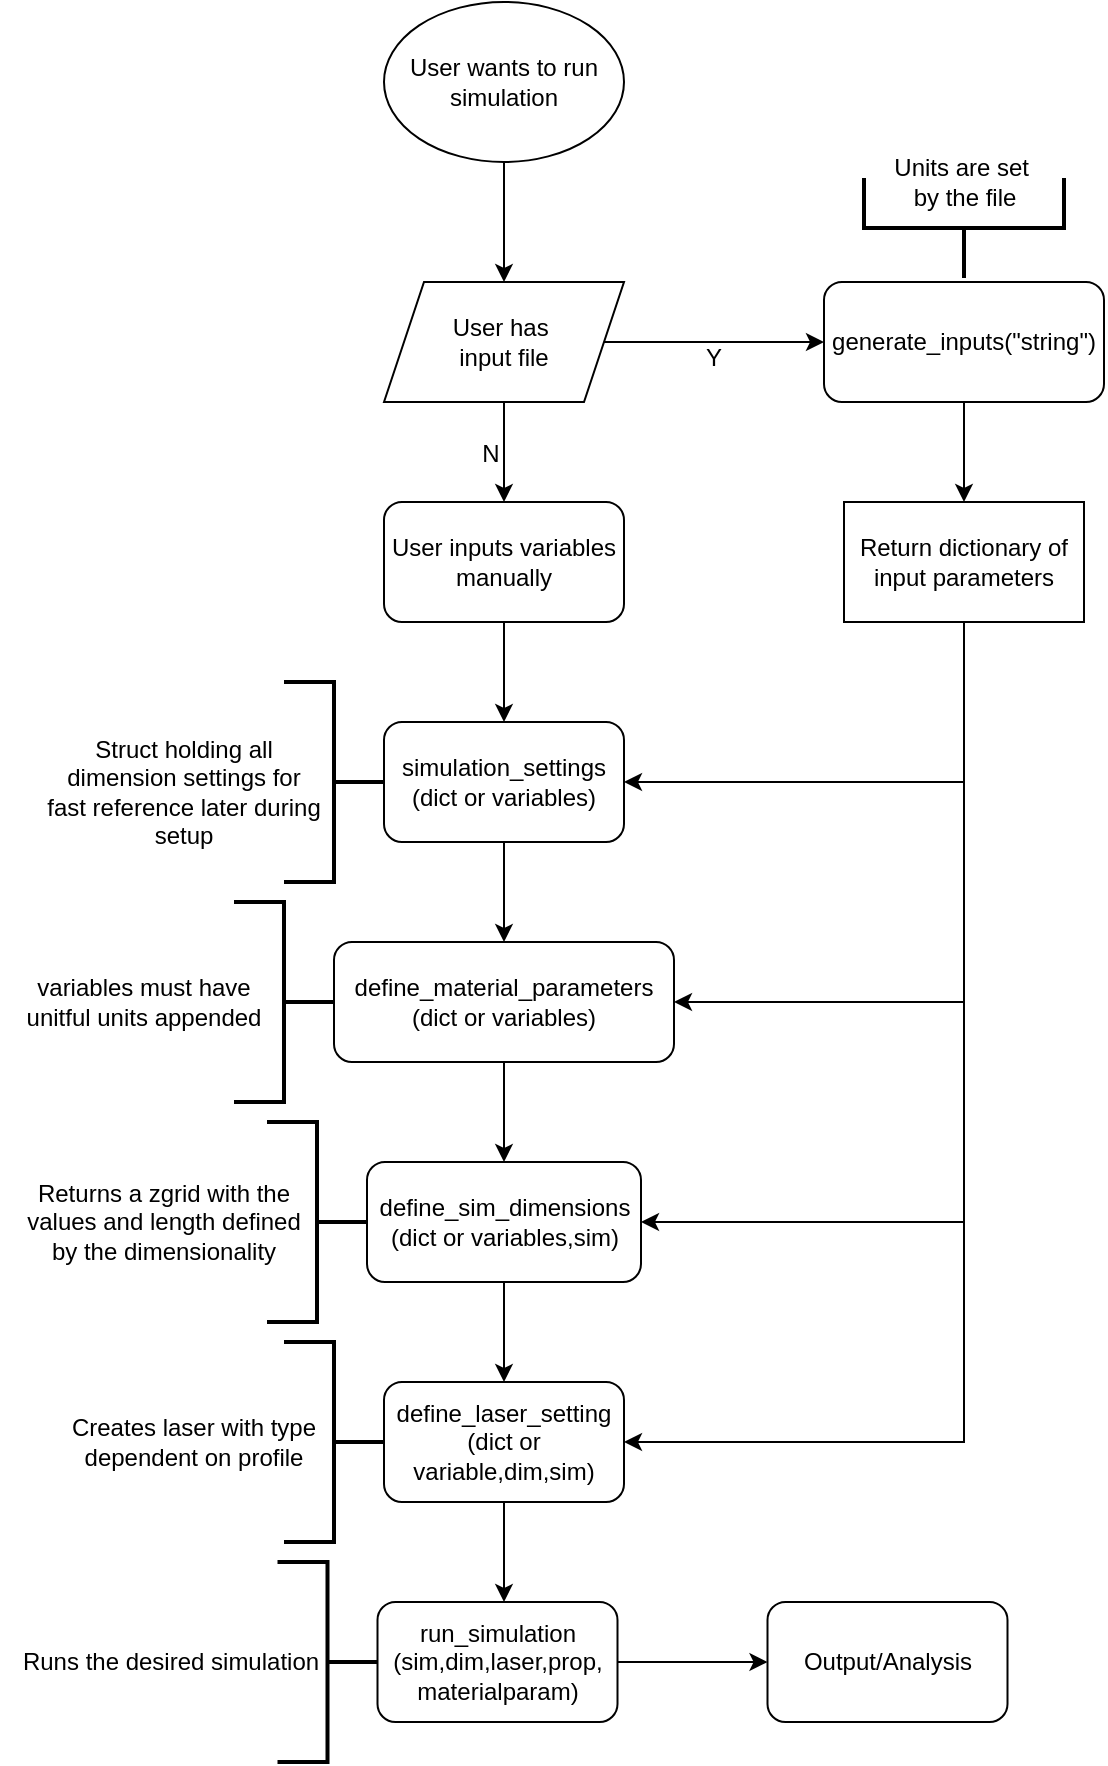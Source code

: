<mxfile version="24.3.1" type="device" pages="5">
  <diagram id="4WqCE56FpjRKGPkBL7Kv" name="Code Flow">
    <mxGraphModel dx="1050" dy="618" grid="1" gridSize="10" guides="1" tooltips="1" connect="1" arrows="1" fold="1" page="1" pageScale="1" pageWidth="850" pageHeight="1100" math="0" shadow="0">
      <root>
        <mxCell id="0" />
        <mxCell id="1" parent="0" />
        <mxCell id="ifjzRdbe5hrLi_NmJmTj-4" style="edgeStyle=orthogonalEdgeStyle;rounded=0;orthogonalLoop=1;jettySize=auto;html=1;exitX=0.5;exitY=1;exitDx=0;exitDy=0;entryX=0.5;entryY=0;entryDx=0;entryDy=0;" parent="1" source="ifjzRdbe5hrLi_NmJmTj-2" target="ifjzRdbe5hrLi_NmJmTj-3" edge="1">
          <mxGeometry relative="1" as="geometry" />
        </mxCell>
        <mxCell id="ifjzRdbe5hrLi_NmJmTj-2" value="User wants to run simulation" style="ellipse;whiteSpace=wrap;html=1;" parent="1" vertex="1">
          <mxGeometry x="350" y="10" width="120" height="80" as="geometry" />
        </mxCell>
        <mxCell id="ifjzRdbe5hrLi_NmJmTj-6" style="edgeStyle=orthogonalEdgeStyle;rounded=0;orthogonalLoop=1;jettySize=auto;html=1;exitX=1;exitY=0.5;exitDx=0;exitDy=0;" parent="1" source="ifjzRdbe5hrLi_NmJmTj-3" target="ifjzRdbe5hrLi_NmJmTj-5" edge="1">
          <mxGeometry relative="1" as="geometry" />
        </mxCell>
        <mxCell id="ifjzRdbe5hrLi_NmJmTj-16" style="edgeStyle=orthogonalEdgeStyle;rounded=0;orthogonalLoop=1;jettySize=auto;html=1;exitX=0.5;exitY=1;exitDx=0;exitDy=0;entryX=0.5;entryY=0;entryDx=0;entryDy=0;" parent="1" source="ifjzRdbe5hrLi_NmJmTj-3" target="ifjzRdbe5hrLi_NmJmTj-15" edge="1">
          <mxGeometry relative="1" as="geometry" />
        </mxCell>
        <mxCell id="ifjzRdbe5hrLi_NmJmTj-3" value="User has&amp;nbsp;&lt;div&gt;input file&lt;/div&gt;" style="shape=parallelogram;perimeter=parallelogramPerimeter;whiteSpace=wrap;html=1;fixedSize=1;" parent="1" vertex="1">
          <mxGeometry x="350" y="150" width="120" height="60" as="geometry" />
        </mxCell>
        <mxCell id="ifjzRdbe5hrLi_NmJmTj-10" style="edgeStyle=orthogonalEdgeStyle;rounded=0;orthogonalLoop=1;jettySize=auto;html=1;exitX=0.5;exitY=1;exitDx=0;exitDy=0;entryX=0.5;entryY=0;entryDx=0;entryDy=0;" parent="1" source="ifjzRdbe5hrLi_NmJmTj-5" target="ifjzRdbe5hrLi_NmJmTj-9" edge="1">
          <mxGeometry relative="1" as="geometry" />
        </mxCell>
        <mxCell id="ifjzRdbe5hrLi_NmJmTj-5" value="generate_inputs(&quot;string&quot;)" style="rounded=1;whiteSpace=wrap;html=1;" parent="1" vertex="1">
          <mxGeometry x="570" y="150" width="140" height="60" as="geometry" />
        </mxCell>
        <mxCell id="ifjzRdbe5hrLi_NmJmTj-7" value="Y" style="text;html=1;align=center;verticalAlign=middle;whiteSpace=wrap;rounded=0;" parent="1" vertex="1">
          <mxGeometry x="485" y="173" width="60" height="30" as="geometry" />
        </mxCell>
        <mxCell id="JThlIJwSHjBEFwWCKwTG-7" style="edgeStyle=orthogonalEdgeStyle;rounded=0;orthogonalLoop=1;jettySize=auto;html=1;entryX=1;entryY=0.5;entryDx=0;entryDy=0;exitX=0.5;exitY=1;exitDx=0;exitDy=0;" parent="1" source="ifjzRdbe5hrLi_NmJmTj-9" target="JThlIJwSHjBEFwWCKwTG-2" edge="1">
          <mxGeometry relative="1" as="geometry" />
        </mxCell>
        <mxCell id="JThlIJwSHjBEFwWCKwTG-8" style="edgeStyle=orthogonalEdgeStyle;rounded=0;orthogonalLoop=1;jettySize=auto;html=1;exitX=0.5;exitY=1;exitDx=0;exitDy=0;entryX=1;entryY=0.5;entryDx=0;entryDy=0;" parent="1" source="ifjzRdbe5hrLi_NmJmTj-9" target="JThlIJwSHjBEFwWCKwTG-1" edge="1">
          <mxGeometry relative="1" as="geometry" />
        </mxCell>
        <mxCell id="JThlIJwSHjBEFwWCKwTG-16" style="edgeStyle=orthogonalEdgeStyle;rounded=0;orthogonalLoop=1;jettySize=auto;html=1;entryX=1;entryY=0.5;entryDx=0;entryDy=0;exitX=0.5;exitY=1;exitDx=0;exitDy=0;" parent="1" source="ifjzRdbe5hrLi_NmJmTj-9" target="JThlIJwSHjBEFwWCKwTG-11" edge="1">
          <mxGeometry relative="1" as="geometry" />
        </mxCell>
        <mxCell id="JThlIJwSHjBEFwWCKwTG-17" style="edgeStyle=orthogonalEdgeStyle;rounded=0;orthogonalLoop=1;jettySize=auto;html=1;exitX=0.5;exitY=1;exitDx=0;exitDy=0;entryX=1;entryY=0.5;entryDx=0;entryDy=0;" parent="1" source="ifjzRdbe5hrLi_NmJmTj-9" target="ifjzRdbe5hrLi_NmJmTj-18" edge="1">
          <mxGeometry relative="1" as="geometry" />
        </mxCell>
        <mxCell id="ifjzRdbe5hrLi_NmJmTj-9" value="Return dictionary of input parameters" style="rounded=0;whiteSpace=wrap;html=1;" parent="1" vertex="1">
          <mxGeometry x="580" y="260" width="120" height="60" as="geometry" />
        </mxCell>
        <mxCell id="JThlIJwSHjBEFwWCKwTG-12" style="edgeStyle=orthogonalEdgeStyle;rounded=0;orthogonalLoop=1;jettySize=auto;html=1;exitX=0.5;exitY=1;exitDx=0;exitDy=0;entryX=0.5;entryY=0;entryDx=0;entryDy=0;" parent="1" source="ifjzRdbe5hrLi_NmJmTj-15" target="JThlIJwSHjBEFwWCKwTG-11" edge="1">
          <mxGeometry relative="1" as="geometry" />
        </mxCell>
        <mxCell id="ifjzRdbe5hrLi_NmJmTj-15" value="User inputs variables manually" style="rounded=1;whiteSpace=wrap;html=1;" parent="1" vertex="1">
          <mxGeometry x="350" y="260" width="120" height="60" as="geometry" />
        </mxCell>
        <mxCell id="ifjzRdbe5hrLi_NmJmTj-17" value="N" style="text;html=1;align=center;verticalAlign=middle;resizable=0;points=[];autosize=1;strokeColor=none;fillColor=none;" parent="1" vertex="1">
          <mxGeometry x="388" y="221" width="30" height="30" as="geometry" />
        </mxCell>
        <mxCell id="JThlIJwSHjBEFwWCKwTG-3" style="edgeStyle=orthogonalEdgeStyle;rounded=0;orthogonalLoop=1;jettySize=auto;html=1;exitX=0.5;exitY=1;exitDx=0;exitDy=0;entryX=0.5;entryY=0;entryDx=0;entryDy=0;" parent="1" source="ifjzRdbe5hrLi_NmJmTj-18" target="JThlIJwSHjBEFwWCKwTG-2" edge="1">
          <mxGeometry relative="1" as="geometry" />
        </mxCell>
        <mxCell id="ifjzRdbe5hrLi_NmJmTj-18" value="define_material_parameters&lt;div&gt;(dict or variables)&lt;/div&gt;" style="rounded=1;whiteSpace=wrap;html=1;" parent="1" vertex="1">
          <mxGeometry x="325" y="480" width="170" height="60" as="geometry" />
        </mxCell>
        <mxCell id="qeaQ6pKciT26GRjsK3wx-1" value="" style="strokeWidth=2;html=1;shape=mxgraph.flowchart.annotation_2;align=left;labelPosition=right;pointerEvents=1;rotation=-180;" parent="1" vertex="1">
          <mxGeometry x="275" y="460" width="50" height="100" as="geometry" />
        </mxCell>
        <mxCell id="qeaQ6pKciT26GRjsK3wx-2" value="variables must have unitful units appended" style="text;html=1;align=center;verticalAlign=middle;whiteSpace=wrap;rounded=0;" parent="1" vertex="1">
          <mxGeometry x="160" y="465" width="140" height="90" as="geometry" />
        </mxCell>
        <mxCell id="qeaQ6pKciT26GRjsK3wx-3" value="" style="strokeWidth=2;html=1;shape=mxgraph.flowchart.annotation_2;align=left;labelPosition=right;pointerEvents=1;rotation=-90;" parent="1" vertex="1">
          <mxGeometry x="615" y="73" width="50" height="100" as="geometry" />
        </mxCell>
        <mxCell id="qeaQ6pKciT26GRjsK3wx-4" value="Units are set&amp;nbsp;&lt;div&gt;by the file&lt;/div&gt;" style="text;html=1;align=center;verticalAlign=middle;resizable=0;points=[];autosize=1;strokeColor=none;fillColor=none;" parent="1" vertex="1">
          <mxGeometry x="595" y="80" width="90" height="40" as="geometry" />
        </mxCell>
        <mxCell id="JThlIJwSHjBEFwWCKwTG-21" style="edgeStyle=orthogonalEdgeStyle;rounded=0;orthogonalLoop=1;jettySize=auto;html=1;exitX=0.5;exitY=1;exitDx=0;exitDy=0;entryX=0.5;entryY=0;entryDx=0;entryDy=0;" parent="1" source="JThlIJwSHjBEFwWCKwTG-1" edge="1">
          <mxGeometry relative="1" as="geometry">
            <mxPoint x="410" y="810" as="targetPoint" />
          </mxGeometry>
        </mxCell>
        <mxCell id="JThlIJwSHjBEFwWCKwTG-1" value="define_laser_setting&lt;div&gt;(dict or variable,dim,sim)&lt;/div&gt;" style="rounded=1;whiteSpace=wrap;html=1;" parent="1" vertex="1">
          <mxGeometry x="350" y="700" width="120" height="60" as="geometry" />
        </mxCell>
        <mxCell id="JThlIJwSHjBEFwWCKwTG-18" style="edgeStyle=orthogonalEdgeStyle;rounded=0;orthogonalLoop=1;jettySize=auto;html=1;exitX=0.5;exitY=1;exitDx=0;exitDy=0;entryX=0.5;entryY=0;entryDx=0;entryDy=0;" parent="1" source="JThlIJwSHjBEFwWCKwTG-2" target="JThlIJwSHjBEFwWCKwTG-1" edge="1">
          <mxGeometry relative="1" as="geometry" />
        </mxCell>
        <mxCell id="JThlIJwSHjBEFwWCKwTG-2" value="define_sim_dimensions&lt;div&gt;(dict or variables,sim)&lt;/div&gt;" style="rounded=1;whiteSpace=wrap;html=1;" parent="1" vertex="1">
          <mxGeometry x="341.5" y="590" width="137" height="60" as="geometry" />
        </mxCell>
        <mxCell id="JThlIJwSHjBEFwWCKwTG-4" value="" style="strokeWidth=2;html=1;shape=mxgraph.flowchart.annotation_2;align=left;labelPosition=right;pointerEvents=1;rotation=-180;" parent="1" vertex="1">
          <mxGeometry x="291.5" y="570" width="50" height="100" as="geometry" />
        </mxCell>
        <mxCell id="JThlIJwSHjBEFwWCKwTG-5" value="Returns a zgrid with the values and length defined by the dimensionality" style="text;html=1;align=center;verticalAlign=middle;whiteSpace=wrap;rounded=0;" parent="1" vertex="1">
          <mxGeometry x="170" y="575" width="140" height="90" as="geometry" />
        </mxCell>
        <mxCell id="JThlIJwSHjBEFwWCKwTG-9" value="" style="strokeWidth=2;html=1;shape=mxgraph.flowchart.annotation_2;align=left;labelPosition=right;pointerEvents=1;rotation=-180;" parent="1" vertex="1">
          <mxGeometry x="300" y="680" width="50" height="100" as="geometry" />
        </mxCell>
        <mxCell id="JThlIJwSHjBEFwWCKwTG-10" value="Creates laser with type dependent on profile" style="text;html=1;align=center;verticalAlign=middle;whiteSpace=wrap;rounded=0;" parent="1" vertex="1">
          <mxGeometry x="185" y="685" width="140" height="90" as="geometry" />
        </mxCell>
        <mxCell id="JThlIJwSHjBEFwWCKwTG-13" style="edgeStyle=orthogonalEdgeStyle;rounded=0;orthogonalLoop=1;jettySize=auto;html=1;exitX=0.5;exitY=1;exitDx=0;exitDy=0;" parent="1" source="JThlIJwSHjBEFwWCKwTG-11" edge="1">
          <mxGeometry relative="1" as="geometry">
            <mxPoint x="410" y="480" as="targetPoint" />
          </mxGeometry>
        </mxCell>
        <mxCell id="JThlIJwSHjBEFwWCKwTG-11" value="simulation_settings&lt;div&gt;(&lt;span style=&quot;background-color: initial;&quot;&gt;dict or variables&lt;/span&gt;&lt;span style=&quot;background-color: initial;&quot;&gt;)&lt;/span&gt;&lt;/div&gt;" style="rounded=1;whiteSpace=wrap;html=1;" parent="1" vertex="1">
          <mxGeometry x="350" y="370" width="120" height="60" as="geometry" />
        </mxCell>
        <mxCell id="JThlIJwSHjBEFwWCKwTG-14" value="" style="strokeWidth=2;html=1;shape=mxgraph.flowchart.annotation_2;align=left;labelPosition=right;pointerEvents=1;rotation=-180;" parent="1" vertex="1">
          <mxGeometry x="300" y="350" width="50" height="100" as="geometry" />
        </mxCell>
        <mxCell id="JThlIJwSHjBEFwWCKwTG-15" value="Struct holding all dimension settings for fast reference later during setup" style="text;html=1;align=center;verticalAlign=middle;whiteSpace=wrap;rounded=0;" parent="1" vertex="1">
          <mxGeometry x="180" y="360" width="140" height="90" as="geometry" />
        </mxCell>
        <mxCell id="JThlIJwSHjBEFwWCKwTG-31" style="edgeStyle=orthogonalEdgeStyle;rounded=0;orthogonalLoop=1;jettySize=auto;html=1;entryX=0;entryY=0.5;entryDx=0;entryDy=0;" parent="1" source="JThlIJwSHjBEFwWCKwTG-24" target="JThlIJwSHjBEFwWCKwTG-30" edge="1">
          <mxGeometry relative="1" as="geometry" />
        </mxCell>
        <mxCell id="JThlIJwSHjBEFwWCKwTG-24" value="run_simulation&lt;div&gt;(sim,dim,laser,prop,&lt;/div&gt;&lt;div&gt;materialparam)&lt;/div&gt;" style="rounded=1;whiteSpace=wrap;html=1;" parent="1" vertex="1">
          <mxGeometry x="346.75" y="810" width="120" height="60" as="geometry" />
        </mxCell>
        <mxCell id="JThlIJwSHjBEFwWCKwTG-27" value="" style="strokeWidth=2;html=1;shape=mxgraph.flowchart.annotation_2;align=left;labelPosition=right;pointerEvents=1;rotation=-180;" parent="1" vertex="1">
          <mxGeometry x="296.75" y="790" width="50" height="100" as="geometry" />
        </mxCell>
        <mxCell id="JThlIJwSHjBEFwWCKwTG-28" value="Runs the desired simulation" style="text;html=1;align=center;verticalAlign=middle;resizable=0;points=[];autosize=1;strokeColor=none;fillColor=none;" parent="1" vertex="1">
          <mxGeometry x="158.25" y="825" width="170" height="30" as="geometry" />
        </mxCell>
        <mxCell id="JThlIJwSHjBEFwWCKwTG-30" value="Output/Analysis" style="rounded=1;whiteSpace=wrap;html=1;" parent="1" vertex="1">
          <mxGeometry x="541.75" y="810" width="120" height="60" as="geometry" />
        </mxCell>
      </root>
    </mxGraphModel>
  </diagram>
  <diagram id="O2FY2cK11iw38FSofNbZ" name="Simulation Settings">
    <mxGraphModel dx="1900" dy="618" grid="1" gridSize="10" guides="1" tooltips="1" connect="1" arrows="1" fold="1" page="1" pageScale="1" pageWidth="850" pageHeight="1100" math="1" shadow="0">
      <root>
        <mxCell id="0" />
        <mxCell id="1" parent="0" />
        <mxCell id="Gr8IIUjpNauhZsReE3FF-1" value="Simulation Settings" style="shape=table;startSize=30;container=1;collapsible=0;childLayout=tableLayout;strokeColor=default;fontSize=15;fontStyle=1" parent="1" vertex="1">
          <mxGeometry x="-460" y="120" width="180.0" height="390" as="geometry" />
        </mxCell>
        <mxCell id="Gr8IIUjpNauhZsReE3FF-2" value="" style="shape=tableRow;horizontal=0;startSize=0;swimlaneHead=0;swimlaneBody=0;strokeColor=inherit;top=0;left=0;bottom=0;right=0;collapsible=0;dropTarget=0;fillColor=none;points=[[0,0.5],[1,0.5]];portConstraint=eastwest;fontSize=16;" parent="Gr8IIUjpNauhZsReE3FF-1" vertex="1">
          <mxGeometry y="30" width="180.0" height="40" as="geometry" />
        </mxCell>
        <mxCell id="Gr8IIUjpNauhZsReE3FF-3" value="&lt;font style=&quot;font-size: 14px;&quot;&gt;Setting&lt;/font&gt;" style="shape=partialRectangle;html=1;whiteSpace=wrap;connectable=0;strokeColor=inherit;overflow=hidden;fillColor=none;top=0;left=0;bottom=0;right=0;pointerEvents=1;fontSize=16;" parent="Gr8IIUjpNauhZsReE3FF-2" vertex="1">
          <mxGeometry width="110" height="40" as="geometry">
            <mxRectangle width="110" height="40" as="alternateBounds" />
          </mxGeometry>
        </mxCell>
        <mxCell id="Gr8IIUjpNauhZsReE3FF-4" value="&lt;font style=&quot;font-size: 14px;&quot;&gt;Default&lt;/font&gt;" style="shape=partialRectangle;html=1;whiteSpace=wrap;connectable=0;strokeColor=inherit;overflow=hidden;fillColor=none;top=0;left=0;bottom=0;right=0;pointerEvents=1;fontSize=16;" parent="Gr8IIUjpNauhZsReE3FF-2" vertex="1">
          <mxGeometry x="110" width="70" height="40" as="geometry">
            <mxRectangle width="70" height="40" as="alternateBounds" />
          </mxGeometry>
        </mxCell>
        <mxCell id="Gr8IIUjpNauhZsReE3FF-5" value="" style="shape=tableRow;horizontal=0;startSize=0;swimlaneHead=0;swimlaneBody=0;strokeColor=inherit;top=0;left=0;bottom=0;right=0;collapsible=0;dropTarget=0;fillColor=none;points=[[0,0.5],[1,0.5]];portConstraint=eastwest;fontSize=16;" parent="Gr8IIUjpNauhZsReE3FF-1" vertex="1">
          <mxGeometry y="70" width="180.0" height="40" as="geometry" />
        </mxCell>
        <mxCell id="Gr8IIUjpNauhZsReE3FF-6" value="&lt;font style=&quot;font-size: 12px;&quot;&gt;Sim Time&lt;/font&gt;" style="shape=partialRectangle;html=1;whiteSpace=wrap;connectable=0;strokeColor=inherit;overflow=hidden;fillColor=none;top=0;left=0;bottom=0;right=0;pointerEvents=1;fontSize=16;" parent="Gr8IIUjpNauhZsReE3FF-5" vertex="1">
          <mxGeometry width="110" height="40" as="geometry">
            <mxRectangle width="110" height="40" as="alternateBounds" />
          </mxGeometry>
        </mxCell>
        <mxCell id="Gr8IIUjpNauhZsReE3FF-7" value="&lt;font style=&quot;font-size: 12px;&quot;&gt;1 ps&lt;/font&gt;" style="shape=partialRectangle;html=1;whiteSpace=wrap;connectable=0;strokeColor=inherit;overflow=hidden;fillColor=none;top=0;left=0;bottom=0;right=0;pointerEvents=1;fontSize=16;" parent="Gr8IIUjpNauhZsReE3FF-5" vertex="1">
          <mxGeometry x="110" width="70" height="40" as="geometry">
            <mxRectangle width="70" height="40" as="alternateBounds" />
          </mxGeometry>
        </mxCell>
        <mxCell id="Gr8IIUjpNauhZsReE3FF-8" value="" style="shape=tableRow;horizontal=0;startSize=0;swimlaneHead=0;swimlaneBody=0;strokeColor=inherit;top=0;left=0;bottom=0;right=0;collapsible=0;dropTarget=0;fillColor=none;points=[[0,0.5],[1,0.5]];portConstraint=eastwest;fontSize=16;" parent="Gr8IIUjpNauhZsReE3FF-1" vertex="1">
          <mxGeometry y="110" width="180.0" height="40" as="geometry" />
        </mxCell>
        <mxCell id="Gr8IIUjpNauhZsReE3FF-9" value="&lt;font style=&quot;font-size: 12px;&quot;&gt;Type&lt;/font&gt;" style="shape=partialRectangle;html=1;whiteSpace=wrap;connectable=0;strokeColor=inherit;overflow=hidden;fillColor=none;top=0;left=0;bottom=0;right=0;pointerEvents=1;fontSize=16;" parent="Gr8IIUjpNauhZsReE3FF-8" vertex="1">
          <mxGeometry width="110" height="40" as="geometry">
            <mxRectangle width="110" height="40" as="alternateBounds" />
          </mxGeometry>
        </mxCell>
        <mxCell id="Gr8IIUjpNauhZsReE3FF-10" value="&lt;font style=&quot;font-size: 12px;&quot;&gt;ETTM&lt;/font&gt;" style="shape=partialRectangle;html=1;whiteSpace=wrap;connectable=0;strokeColor=inherit;overflow=hidden;fillColor=none;top=0;left=0;bottom=0;right=0;pointerEvents=1;fontSize=16;" parent="Gr8IIUjpNauhZsReE3FF-8" vertex="1">
          <mxGeometry x="110" width="70" height="40" as="geometry">
            <mxRectangle width="70" height="40" as="alternateBounds" />
          </mxGeometry>
        </mxCell>
        <mxCell id="Gr8IIUjpNauhZsReE3FF-11" style="shape=tableRow;horizontal=0;startSize=0;swimlaneHead=0;swimlaneBody=0;strokeColor=inherit;top=0;left=0;bottom=0;right=0;collapsible=0;dropTarget=0;fillColor=none;points=[[0,0.5],[1,0.5]];portConstraint=eastwest;fontSize=16;" parent="Gr8IIUjpNauhZsReE3FF-1" vertex="1">
          <mxGeometry y="150" width="180.0" height="40" as="geometry" />
        </mxCell>
        <mxCell id="Gr8IIUjpNauhZsReE3FF-12" value="&lt;font style=&quot;font-size: 12px;&quot;&gt;Dims&lt;/font&gt;" style="shape=partialRectangle;html=1;whiteSpace=wrap;connectable=0;strokeColor=inherit;overflow=hidden;fillColor=none;top=0;left=0;bottom=0;right=0;pointerEvents=1;fontSize=16;" parent="Gr8IIUjpNauhZsReE3FF-11" vertex="1">
          <mxGeometry width="110" height="40" as="geometry">
            <mxRectangle width="110" height="40" as="alternateBounds" />
          </mxGeometry>
        </mxCell>
        <mxCell id="Gr8IIUjpNauhZsReE3FF-13" value="0" style="shape=partialRectangle;html=1;whiteSpace=wrap;connectable=0;strokeColor=inherit;overflow=hidden;fillColor=none;top=0;left=0;bottom=0;right=0;pointerEvents=1;fontSize=16;" parent="Gr8IIUjpNauhZsReE3FF-11" vertex="1">
          <mxGeometry x="110" width="70" height="40" as="geometry">
            <mxRectangle width="70" height="40" as="alternateBounds" />
          </mxGeometry>
        </mxCell>
        <mxCell id="Gr8IIUjpNauhZsReE3FF-14" style="shape=tableRow;horizontal=0;startSize=0;swimlaneHead=0;swimlaneBody=0;strokeColor=inherit;top=0;left=0;bottom=0;right=0;collapsible=0;dropTarget=0;fillColor=none;points=[[0,0.5],[1,0.5]];portConstraint=eastwest;fontSize=16;" parent="Gr8IIUjpNauhZsReE3FF-1" vertex="1">
          <mxGeometry y="190" width="180.0" height="50" as="geometry" />
        </mxCell>
        <mxCell id="Gr8IIUjpNauhZsReE3FF-15" value="&lt;font style=&quot;font-size: 12px;&quot;&gt;Electronic Heat Capacity&lt;/font&gt;" style="shape=partialRectangle;html=1;whiteSpace=wrap;connectable=0;strokeColor=inherit;overflow=hidden;fillColor=none;top=0;left=0;bottom=0;right=0;pointerEvents=1;fontSize=16;" parent="Gr8IIUjpNauhZsReE3FF-14" vertex="1">
          <mxGeometry width="110" height="50" as="geometry">
            <mxRectangle width="110" height="50" as="alternateBounds" />
          </mxGeometry>
        </mxCell>
        <mxCell id="Gr8IIUjpNauhZsReE3FF-16" value="&lt;font style=&quot;font-size: 12px;&quot;&gt;Linear&lt;/font&gt;" style="shape=partialRectangle;html=1;whiteSpace=wrap;connectable=0;strokeColor=inherit;overflow=hidden;fillColor=none;top=0;left=0;bottom=0;right=0;pointerEvents=1;fontSize=16;" parent="Gr8IIUjpNauhZsReE3FF-14" vertex="1">
          <mxGeometry x="110" width="70" height="50" as="geometry">
            <mxRectangle width="70" height="50" as="alternateBounds" />
          </mxGeometry>
        </mxCell>
        <mxCell id="Gr8IIUjpNauhZsReE3FF-17" style="shape=tableRow;horizontal=0;startSize=0;swimlaneHead=0;swimlaneBody=0;strokeColor=inherit;top=0;left=0;bottom=0;right=0;collapsible=0;dropTarget=0;fillColor=none;points=[[0,0.5],[1,0.5]];portConstraint=eastwest;fontSize=16;" parent="Gr8IIUjpNauhZsReE3FF-1" vertex="1">
          <mxGeometry y="240" width="180.0" height="50" as="geometry" />
        </mxCell>
        <mxCell id="Gr8IIUjpNauhZsReE3FF-18" value="&lt;font style=&quot;font-size: 12px;&quot;&gt;Electron-Phonon Coupling&lt;/font&gt;" style="shape=partialRectangle;html=1;whiteSpace=wrap;connectable=0;strokeColor=inherit;overflow=hidden;fillColor=none;top=0;left=0;bottom=0;right=0;pointerEvents=1;fontSize=16;" parent="Gr8IIUjpNauhZsReE3FF-17" vertex="1">
          <mxGeometry width="110" height="50" as="geometry">
            <mxRectangle width="110" height="50" as="alternateBounds" />
          </mxGeometry>
        </mxCell>
        <mxCell id="Gr8IIUjpNauhZsReE3FF-19" value="&lt;span style=&quot;font-size: 12px;&quot;&gt;Linear&lt;/span&gt;" style="shape=partialRectangle;html=1;whiteSpace=wrap;connectable=0;strokeColor=inherit;overflow=hidden;fillColor=none;top=0;left=0;bottom=0;right=0;pointerEvents=1;fontSize=16;" parent="Gr8IIUjpNauhZsReE3FF-17" vertex="1">
          <mxGeometry x="110" width="70" height="50" as="geometry">
            <mxRectangle width="70" height="50" as="alternateBounds" />
          </mxGeometry>
        </mxCell>
        <mxCell id="Gr8IIUjpNauhZsReE3FF-20" style="shape=tableRow;horizontal=0;startSize=0;swimlaneHead=0;swimlaneBody=0;strokeColor=inherit;top=0;left=0;bottom=0;right=0;collapsible=0;dropTarget=0;fillColor=none;points=[[0,0.5],[1,0.5]];portConstraint=eastwest;fontSize=16;" parent="Gr8IIUjpNauhZsReE3FF-1" vertex="1">
          <mxGeometry y="290" width="180.0" height="50" as="geometry" />
        </mxCell>
        <mxCell id="Gr8IIUjpNauhZsReE3FF-21" value="&lt;font style=&quot;font-size: 12px;&quot;&gt;Chemical Potential&lt;/font&gt;" style="shape=partialRectangle;html=1;whiteSpace=wrap;connectable=0;strokeColor=inherit;overflow=hidden;fillColor=none;top=0;left=0;bottom=0;right=0;pointerEvents=1;fontSize=16;" parent="Gr8IIUjpNauhZsReE3FF-20" vertex="1">
          <mxGeometry width="110" height="50" as="geometry">
            <mxRectangle width="110" height="50" as="alternateBounds" />
          </mxGeometry>
        </mxCell>
        <mxCell id="Gr8IIUjpNauhZsReE3FF-22" value="&lt;span style=&quot;font-size: 12px;&quot;&gt;Linear&lt;/span&gt;" style="shape=partialRectangle;html=1;whiteSpace=wrap;connectable=0;strokeColor=inherit;overflow=hidden;fillColor=none;top=0;left=0;bottom=0;right=0;pointerEvents=1;fontSize=16;" parent="Gr8IIUjpNauhZsReE3FF-20" vertex="1">
          <mxGeometry x="110" width="70" height="50" as="geometry">
            <mxRectangle width="70" height="50" as="alternateBounds" />
          </mxGeometry>
        </mxCell>
        <mxCell id="Gr8IIUjpNauhZsReE3FF-49" style="shape=tableRow;horizontal=0;startSize=0;swimlaneHead=0;swimlaneBody=0;strokeColor=inherit;top=0;left=0;bottom=0;right=0;collapsible=0;dropTarget=0;fillColor=none;points=[[0,0.5],[1,0.5]];portConstraint=eastwest;fontSize=16;" parent="Gr8IIUjpNauhZsReE3FF-1" vertex="1">
          <mxGeometry y="340" width="180.0" height="50" as="geometry" />
        </mxCell>
        <mxCell id="Gr8IIUjpNauhZsReE3FF-50" value="&lt;span style=&quot;font-size: 12px;&quot;&gt;\(e^{-}-ph\) interactions&lt;/span&gt;" style="shape=partialRectangle;html=1;whiteSpace=wrap;connectable=0;strokeColor=inherit;overflow=hidden;fillColor=none;top=0;left=0;bottom=0;right=0;pointerEvents=1;fontSize=16;" parent="Gr8IIUjpNauhZsReE3FF-49" vertex="1">
          <mxGeometry width="110" height="50" as="geometry">
            <mxRectangle width="110" height="50" as="alternateBounds" />
          </mxGeometry>
        </mxCell>
        <mxCell id="Gr8IIUjpNauhZsReE3FF-51" value="&lt;span style=&quot;font-size: 12px;&quot;&gt;True&lt;/span&gt;" style="shape=partialRectangle;html=1;whiteSpace=wrap;connectable=0;strokeColor=inherit;overflow=hidden;fillColor=none;top=0;left=0;bottom=0;right=0;pointerEvents=1;fontSize=16;" parent="Gr8IIUjpNauhZsReE3FF-49" vertex="1">
          <mxGeometry x="110" width="70" height="50" as="geometry">
            <mxRectangle width="70" height="50" as="alternateBounds" />
          </mxGeometry>
        </mxCell>
        <mxCell id="Gr8IIUjpNauhZsReE3FF-23" value="if ETTM" style="shape=table;startSize=30;container=1;collapsible=0;childLayout=tableLayout;strokeColor=default;fontSize=16;fontStyle=1" parent="1" vertex="1">
          <mxGeometry x="-680" y="240" width="180.0" height="190" as="geometry" />
        </mxCell>
        <mxCell id="Gr8IIUjpNauhZsReE3FF-24" value="" style="shape=tableRow;horizontal=0;startSize=0;swimlaneHead=0;swimlaneBody=0;strokeColor=inherit;top=0;left=0;bottom=0;right=0;collapsible=0;dropTarget=0;fillColor=none;points=[[0,0.5],[1,0.5]];portConstraint=eastwest;fontSize=16;" parent="Gr8IIUjpNauhZsReE3FF-23" vertex="1">
          <mxGeometry y="30" width="180.0" height="40" as="geometry" />
        </mxCell>
        <mxCell id="Gr8IIUjpNauhZsReE3FF-25" value="&lt;font style=&quot;font-size: 14px;&quot;&gt;Setting&lt;/font&gt;" style="shape=partialRectangle;html=1;whiteSpace=wrap;connectable=0;strokeColor=inherit;overflow=hidden;fillColor=none;top=0;left=0;bottom=0;right=0;pointerEvents=1;fontSize=16;" parent="Gr8IIUjpNauhZsReE3FF-24" vertex="1">
          <mxGeometry width="110" height="40" as="geometry">
            <mxRectangle width="110" height="40" as="alternateBounds" />
          </mxGeometry>
        </mxCell>
        <mxCell id="Gr8IIUjpNauhZsReE3FF-26" value="&lt;font style=&quot;font-size: 14px;&quot;&gt;Default&lt;/font&gt;" style="shape=partialRectangle;html=1;whiteSpace=wrap;connectable=0;strokeColor=inherit;overflow=hidden;fillColor=none;top=0;left=0;bottom=0;right=0;pointerEvents=1;fontSize=16;" parent="Gr8IIUjpNauhZsReE3FF-24" vertex="1">
          <mxGeometry x="110" width="70" height="40" as="geometry">
            <mxRectangle width="70" height="40" as="alternateBounds" />
          </mxGeometry>
        </mxCell>
        <mxCell id="Gr8IIUjpNauhZsReE3FF-27" value="" style="shape=tableRow;horizontal=0;startSize=0;swimlaneHead=0;swimlaneBody=0;strokeColor=inherit;top=0;left=0;bottom=0;right=0;collapsible=0;dropTarget=0;fillColor=none;points=[[0,0.5],[1,0.5]];portConstraint=eastwest;fontSize=16;" parent="Gr8IIUjpNauhZsReE3FF-23" vertex="1">
          <mxGeometry y="70" width="180.0" height="40" as="geometry" />
        </mxCell>
        <mxCell id="Gr8IIUjpNauhZsReE3FF-28" value="&lt;font style=&quot;font-size: 12px;&quot;&gt;Propagate \(e^-\) distriubtion&lt;/font&gt;" style="shape=partialRectangle;html=1;whiteSpace=wrap;connectable=0;strokeColor=inherit;overflow=hidden;fillColor=none;top=0;left=0;bottom=0;right=0;pointerEvents=1;fontSize=16;" parent="Gr8IIUjpNauhZsReE3FF-27" vertex="1">
          <mxGeometry width="110" height="40" as="geometry">
            <mxRectangle width="110" height="40" as="alternateBounds" />
          </mxGeometry>
        </mxCell>
        <mxCell id="Gr8IIUjpNauhZsReE3FF-29" value="True" style="shape=partialRectangle;html=1;whiteSpace=wrap;connectable=0;strokeColor=inherit;overflow=hidden;fillColor=none;top=0;left=0;bottom=0;right=0;pointerEvents=1;fontSize=12;" parent="Gr8IIUjpNauhZsReE3FF-27" vertex="1">
          <mxGeometry x="110" width="70" height="40" as="geometry">
            <mxRectangle width="70" height="40" as="alternateBounds" />
          </mxGeometry>
        </mxCell>
        <mxCell id="Gr8IIUjpNauhZsReE3FF-30" value="" style="shape=tableRow;horizontal=0;startSize=0;swimlaneHead=0;swimlaneBody=0;strokeColor=inherit;top=0;left=0;bottom=0;right=0;collapsible=0;dropTarget=0;fillColor=none;points=[[0,0.5],[1,0.5]];portConstraint=eastwest;fontSize=16;" parent="Gr8IIUjpNauhZsReE3FF-23" vertex="1">
          <mxGeometry y="110" width="180.0" height="40" as="geometry" />
        </mxCell>
        <mxCell id="Gr8IIUjpNauhZsReE3FF-31" value="\(e^{-*}-e^-\) interactions" style="shape=partialRectangle;html=1;whiteSpace=wrap;connectable=0;strokeColor=inherit;overflow=hidden;fillColor=none;top=0;left=0;bottom=0;right=0;pointerEvents=1;fontSize=12;" parent="Gr8IIUjpNauhZsReE3FF-30" vertex="1">
          <mxGeometry width="110" height="40" as="geometry">
            <mxRectangle width="110" height="40" as="alternateBounds" />
          </mxGeometry>
        </mxCell>
        <mxCell id="Gr8IIUjpNauhZsReE3FF-32" value="&lt;font style=&quot;font-size: 12px;&quot;&gt;True&lt;/font&gt;" style="shape=partialRectangle;html=1;whiteSpace=wrap;connectable=0;strokeColor=inherit;overflow=hidden;fillColor=none;top=0;left=0;bottom=0;right=0;pointerEvents=1;fontSize=16;" parent="Gr8IIUjpNauhZsReE3FF-30" vertex="1">
          <mxGeometry x="110" width="70" height="40" as="geometry">
            <mxRectangle width="70" height="40" as="alternateBounds" />
          </mxGeometry>
        </mxCell>
        <mxCell id="Gr8IIUjpNauhZsReE3FF-33" style="shape=tableRow;horizontal=0;startSize=0;swimlaneHead=0;swimlaneBody=0;strokeColor=inherit;top=0;left=0;bottom=0;right=0;collapsible=0;dropTarget=0;fillColor=none;points=[[0,0.5],[1,0.5]];portConstraint=eastwest;fontSize=16;" parent="Gr8IIUjpNauhZsReE3FF-23" vertex="1">
          <mxGeometry y="150" width="180.0" height="40" as="geometry" />
        </mxCell>
        <mxCell id="Gr8IIUjpNauhZsReE3FF-34" value="\(e^{-*}-ph\) interactions" style="shape=partialRectangle;html=1;whiteSpace=wrap;connectable=0;strokeColor=inherit;overflow=hidden;fillColor=none;top=0;left=0;bottom=0;right=0;pointerEvents=1;fontSize=12;" parent="Gr8IIUjpNauhZsReE3FF-33" vertex="1">
          <mxGeometry width="110" height="40" as="geometry">
            <mxRectangle width="110" height="40" as="alternateBounds" />
          </mxGeometry>
        </mxCell>
        <mxCell id="Gr8IIUjpNauhZsReE3FF-35" value="True" style="shape=partialRectangle;html=1;whiteSpace=wrap;connectable=0;strokeColor=inherit;overflow=hidden;fillColor=none;top=0;left=0;bottom=0;right=0;pointerEvents=1;fontSize=12;" parent="Gr8IIUjpNauhZsReE3FF-33" vertex="1">
          <mxGeometry x="110" width="70" height="40" as="geometry">
            <mxRectangle width="70" height="40" as="alternateBounds" />
          </mxGeometry>
        </mxCell>
      </root>
    </mxGraphModel>
  </diagram>
  <diagram id="ywF2X-sjCMpfUtYooGKB" name="Material Parameters">
    <mxGraphModel dx="2750" dy="618" grid="1" gridSize="10" guides="1" tooltips="1" connect="1" arrows="1" fold="1" page="1" pageScale="1" pageWidth="850" pageHeight="1100" math="1" shadow="0">
      <root>
        <mxCell id="0" />
        <mxCell id="1" parent="0" />
        <mxCell id="nd-W9X8Os-xFBvz-9FaS-1" value="&lt;span style=&quot;text-wrap: wrap;&quot;&gt;&lt;b&gt;Material Parameters&lt;/b&gt;&lt;/span&gt;" style="swimlane;fontStyle=0;childLayout=stackLayout;horizontal=1;startSize=26;fillColor=none;horizontalStack=0;resizeParent=1;resizeParentMax=0;resizeLast=0;collapsible=1;marginBottom=0;html=1;" parent="1" vertex="1">
          <mxGeometry x="-1580" y="130" width="140" height="456" as="geometry">
            <mxRectangle x="-1030" y="430" width="60" height="30" as="alternateBounds" />
          </mxGeometry>
        </mxCell>
        <mxCell id="nd-W9X8Os-xFBvz-9FaS-2" value="\(\epsilon\): extinction coefficient" style="text;strokeColor=none;fillColor=none;align=left;verticalAlign=top;spacingLeft=4;spacingRight=4;overflow=hidden;rotatable=0;points=[[0,0.5],[1,0.5]];portConstraint=eastwest;whiteSpace=wrap;html=1;" parent="nd-W9X8Os-xFBvz-9FaS-1" vertex="1">
          <mxGeometry y="26" width="140" height="26" as="geometry" />
        </mxCell>
        <mxCell id="nd-W9X8Os-xFBvz-9FaS-3" value="\(\gamma\): specific heat coefficient" style="text;strokeColor=none;fillColor=none;align=left;verticalAlign=top;spacingLeft=4;spacingRight=4;overflow=hidden;rotatable=0;points=[[0,0.5],[1,0.5]];portConstraint=eastwest;whiteSpace=wrap;html=1;" parent="nd-W9X8Os-xFBvz-9FaS-1" vertex="1">
          <mxGeometry y="52" width="140" height="38" as="geometry" />
        </mxCell>
        <mxCell id="nd-W9X8Os-xFBvz-9FaS-4" value="\(E_F\): Fermi energy" style="text;strokeColor=none;fillColor=none;align=left;verticalAlign=top;spacingLeft=4;spacingRight=4;overflow=hidden;rotatable=0;points=[[0,0.5],[1,0.5]];portConstraint=eastwest;whiteSpace=wrap;html=1;" parent="nd-W9X8Os-xFBvz-9FaS-1" vertex="1">
          <mxGeometry y="90" width="140" height="26" as="geometry" />
        </mxCell>
        <mxCell id="nd-W9X8Os-xFBvz-9FaS-5" value="\(\theta\): Debye temeprature" style="text;strokeColor=none;fillColor=none;align=left;verticalAlign=top;spacingLeft=4;spacingRight=4;overflow=hidden;rotatable=0;points=[[0,0.5],[1,0.5]];portConstraint=eastwest;whiteSpace=wrap;html=1;" parent="nd-W9X8Os-xFBvz-9FaS-1" vertex="1">
          <mxGeometry y="116" width="140" height="26" as="geometry" />
        </mxCell>
        <mxCell id="nd-W9X8Os-xFBvz-9FaS-6" value="\(\kappa\): R.T. thermal conductivity" style="text;strokeColor=none;fillColor=none;align=left;verticalAlign=top;spacingLeft=4;spacingRight=4;overflow=hidden;rotatable=0;points=[[0,0.5],[1,0.5]];portConstraint=eastwest;whiteSpace=wrap;html=1;" parent="nd-W9X8Os-xFBvz-9FaS-1" vertex="1">
          <mxGeometry y="142" width="140" height="38" as="geometry" />
        </mxCell>
        <mxCell id="nd-W9X8Os-xFBvz-9FaS-7" value="\(\omega_p\): plasma frequency" style="text;strokeColor=none;fillColor=none;align=left;verticalAlign=top;spacingLeft=4;spacingRight=4;overflow=hidden;rotatable=0;points=[[0,0.5],[1,0.5]];portConstraint=eastwest;whiteSpace=wrap;html=1;" parent="nd-W9X8Os-xFBvz-9FaS-1" vertex="1">
          <mxGeometry y="180" width="140" height="38" as="geometry" />
        </mxCell>
        <mxCell id="nd-W9X8Os-xFBvz-9FaS-8" value="n: number of atoms per unit volume" style="text;strokeColor=none;fillColor=none;align=left;verticalAlign=top;spacingLeft=4;spacingRight=4;overflow=hidden;rotatable=0;points=[[0,0.5],[1,0.5]];portConstraint=eastwest;whiteSpace=wrap;html=1;" parent="nd-W9X8Os-xFBvz-9FaS-1" vertex="1">
          <mxGeometry y="218" width="140" height="38" as="geometry" />
        </mxCell>
        <mxCell id="nd-W9X8Os-xFBvz-9FaS-9" value="\(n_e\):Number of free \(e^-\) per atom" style="text;strokeColor=none;fillColor=none;align=left;verticalAlign=top;spacingLeft=4;spacingRight=4;overflow=hidden;rotatable=0;points=[[0,0.5],[1,0.5]];portConstraint=eastwest;whiteSpace=wrap;html=1;" parent="nd-W9X8Os-xFBvz-9FaS-1" vertex="1">
          <mxGeometry y="256" width="140" height="40" as="geometry" />
        </mxCell>
        <mxCell id="nd-W9X8Os-xFBvz-9FaS-10" value="\(m^*\): effective mass of conduction \(e^-\)" style="text;strokeColor=none;fillColor=none;align=left;verticalAlign=top;spacingLeft=4;spacingRight=4;overflow=hidden;rotatable=0;points=[[0,0.5],[1,0.5]];portConstraint=eastwest;whiteSpace=wrap;html=1;" parent="nd-W9X8Os-xFBvz-9FaS-1" vertex="1">
          <mxGeometry y="296" width="140" height="40" as="geometry" />
        </mxCell>
        <mxCell id="nd-W9X8Os-xFBvz-9FaS-11" value="DOS: location of DOS file" style="text;strokeColor=none;fillColor=none;align=left;verticalAlign=top;spacingLeft=4;spacingRight=4;overflow=hidden;rotatable=0;points=[[0,0.5],[1,0.5]];portConstraint=eastwest;whiteSpace=wrap;html=1;" parent="nd-W9X8Os-xFBvz-9FaS-1" vertex="1">
          <mxGeometry y="336" width="140" height="40" as="geometry" />
        </mxCell>
        <mxCell id="nd-W9X8Os-xFBvz-9FaS-12" value="g: Linear \(e^-\)-ph coupling parameter" style="text;strokeColor=none;fillColor=none;align=left;verticalAlign=top;spacingLeft=4;spacingRight=4;overflow=hidden;rotatable=0;points=[[0,0.5],[1,0.5]];portConstraint=eastwest;whiteSpace=wrap;html=1;" parent="nd-W9X8Os-xFBvz-9FaS-1" vertex="1">
          <mxGeometry y="376" width="140" height="40" as="geometry" />
        </mxCell>
        <mxCell id="nd-W9X8Os-xFBvz-9FaS-13" value="&lt;font color=&quot;#ff3333&quot;&gt;\(\lambda\): Variable for NL \(e^-\)-ph coupling&lt;/font&gt;" style="text;strokeColor=none;fillColor=none;align=left;verticalAlign=top;spacingLeft=4;spacingRight=4;overflow=hidden;rotatable=0;points=[[0,0.5],[1,0.5]];portConstraint=eastwest;whiteSpace=wrap;html=1;" parent="nd-W9X8Os-xFBvz-9FaS-1" vertex="1">
          <mxGeometry y="416" width="140" height="40" as="geometry" />
        </mxCell>
        <mxCell id="nd-W9X8Os-xFBvz-9FaS-14" value="" style="shape=curlyBracket;whiteSpace=wrap;html=1;rounded=1;flipH=1;labelPosition=right;verticalLabelPosition=middle;align=left;verticalAlign=middle;" parent="1" vertex="1">
          <mxGeometry x="-1600" y="270" width="20" height="120" as="geometry" />
        </mxCell>
        <mxCell id="nd-W9X8Os-xFBvz-9FaS-15" value="Can be either given or calculated via: \(\omega=(\frac{ne^2}{\epsilon_0m^*})^{\frac{1}{2}}\)&lt;div&gt;where e is the electric charge&lt;br&gt;&lt;div&gt;&lt;br&gt;&lt;/div&gt;&lt;/div&gt;" style="text;html=1;align=center;verticalAlign=middle;whiteSpace=wrap;rounded=0;" parent="1" vertex="1">
          <mxGeometry x="-1700" y="280" width="110" height="100" as="geometry" />
        </mxCell>
        <mxCell id="nd-W9X8Os-xFBvz-9FaS-16" value="If variable used rather than input file then unit conversion required" style="rounded=0;whiteSpace=wrap;html=1;" parent="1" vertex="1">
          <mxGeometry x="-1430" y="20" width="240" height="80" as="geometry" />
        </mxCell>
        <mxCell id="jlAnEFnJkoTYdilsiuZj-1" value="Unit Table" style="shape=table;startSize=30;container=1;collapsible=0;childLayout=tableLayout;strokeColor=default;fontSize=16;" parent="1" vertex="1">
          <mxGeometry x="-1300" y="130" width="220" height="230" as="geometry" />
        </mxCell>
        <mxCell id="jlAnEFnJkoTYdilsiuZj-2" value="" style="shape=tableRow;horizontal=0;startSize=0;swimlaneHead=0;swimlaneBody=0;strokeColor=inherit;top=0;left=0;bottom=0;right=0;collapsible=0;dropTarget=0;fillColor=none;points=[[0,0.5],[1,0.5]];portConstraint=eastwest;fontSize=16;" parent="jlAnEFnJkoTYdilsiuZj-1" vertex="1">
          <mxGeometry y="30" width="220" height="40" as="geometry" />
        </mxCell>
        <mxCell id="jlAnEFnJkoTYdilsiuZj-3" value="Quantity" style="shape=partialRectangle;html=1;whiteSpace=wrap;connectable=0;strokeColor=inherit;overflow=hidden;fillColor=none;top=0;left=0;bottom=0;right=0;pointerEvents=1;fontSize=16;" parent="jlAnEFnJkoTYdilsiuZj-2" vertex="1">
          <mxGeometry width="100" height="40" as="geometry">
            <mxRectangle width="100" height="40" as="alternateBounds" />
          </mxGeometry>
        </mxCell>
        <mxCell id="jlAnEFnJkoTYdilsiuZj-4" value="ETTM" style="shape=partialRectangle;html=1;whiteSpace=wrap;connectable=0;strokeColor=inherit;overflow=hidden;fillColor=none;top=0;left=0;bottom=0;right=0;pointerEvents=1;fontSize=16;" parent="jlAnEFnJkoTYdilsiuZj-2" vertex="1">
          <mxGeometry x="100" width="60" height="40" as="geometry">
            <mxRectangle width="60" height="40" as="alternateBounds" />
          </mxGeometry>
        </mxCell>
        <mxCell id="jlAnEFnJkoTYdilsiuZj-5" value="TTM" style="shape=partialRectangle;html=1;whiteSpace=wrap;connectable=0;strokeColor=inherit;overflow=hidden;fillColor=none;top=0;left=0;bottom=0;right=0;pointerEvents=1;fontSize=16;" parent="jlAnEFnJkoTYdilsiuZj-2" vertex="1">
          <mxGeometry x="160" width="60" height="40" as="geometry">
            <mxRectangle width="60" height="40" as="alternateBounds" />
          </mxGeometry>
        </mxCell>
        <mxCell id="jlAnEFnJkoTYdilsiuZj-6" value="" style="shape=tableRow;horizontal=0;startSize=0;swimlaneHead=0;swimlaneBody=0;strokeColor=inherit;top=0;left=0;bottom=0;right=0;collapsible=0;dropTarget=0;fillColor=none;points=[[0,0.5],[1,0.5]];portConstraint=eastwest;fontSize=16;" parent="jlAnEFnJkoTYdilsiuZj-1" vertex="1">
          <mxGeometry y="70" width="220" height="40" as="geometry" />
        </mxCell>
        <mxCell id="jlAnEFnJkoTYdilsiuZj-7" value="Energy" style="shape=partialRectangle;html=1;whiteSpace=wrap;connectable=0;strokeColor=inherit;overflow=hidden;fillColor=none;top=0;left=0;bottom=0;right=0;pointerEvents=1;fontSize=16;" parent="jlAnEFnJkoTYdilsiuZj-6" vertex="1">
          <mxGeometry width="100" height="40" as="geometry">
            <mxRectangle width="100" height="40" as="alternateBounds" />
          </mxGeometry>
        </mxCell>
        <mxCell id="jlAnEFnJkoTYdilsiuZj-8" value="\(eV\)" style="shape=partialRectangle;html=1;whiteSpace=wrap;connectable=0;strokeColor=inherit;overflow=hidden;fillColor=none;top=0;left=0;bottom=0;right=0;pointerEvents=1;fontSize=16;" parent="jlAnEFnJkoTYdilsiuZj-6" vertex="1">
          <mxGeometry x="100" width="60" height="40" as="geometry">
            <mxRectangle width="60" height="40" as="alternateBounds" />
          </mxGeometry>
        </mxCell>
        <mxCell id="jlAnEFnJkoTYdilsiuZj-9" value="\(J\)" style="shape=partialRectangle;html=1;whiteSpace=wrap;connectable=0;strokeColor=inherit;overflow=hidden;fillColor=none;top=0;left=0;bottom=0;right=0;pointerEvents=1;fontSize=16;" parent="jlAnEFnJkoTYdilsiuZj-6" vertex="1">
          <mxGeometry x="160" width="60" height="40" as="geometry">
            <mxRectangle width="60" height="40" as="alternateBounds" />
          </mxGeometry>
        </mxCell>
        <mxCell id="jlAnEFnJkoTYdilsiuZj-10" value="" style="shape=tableRow;horizontal=0;startSize=0;swimlaneHead=0;swimlaneBody=0;strokeColor=inherit;top=0;left=0;bottom=0;right=0;collapsible=0;dropTarget=0;fillColor=none;points=[[0,0.5],[1,0.5]];portConstraint=eastwest;fontSize=16;" parent="jlAnEFnJkoTYdilsiuZj-1" vertex="1">
          <mxGeometry y="110" width="220" height="40" as="geometry" />
        </mxCell>
        <mxCell id="jlAnEFnJkoTYdilsiuZj-11" value="Length" style="shape=partialRectangle;html=1;whiteSpace=wrap;connectable=0;strokeColor=inherit;overflow=hidden;fillColor=none;top=0;left=0;bottom=0;right=0;pointerEvents=1;fontSize=16;" parent="jlAnEFnJkoTYdilsiuZj-10" vertex="1">
          <mxGeometry width="100" height="40" as="geometry">
            <mxRectangle width="100" height="40" as="alternateBounds" />
          </mxGeometry>
        </mxCell>
        <mxCell id="jlAnEFnJkoTYdilsiuZj-12" value="\(nm\)" style="shape=partialRectangle;html=1;whiteSpace=wrap;connectable=0;strokeColor=inherit;overflow=hidden;fillColor=none;top=0;left=0;bottom=0;right=0;pointerEvents=1;fontSize=16;" parent="jlAnEFnJkoTYdilsiuZj-10" vertex="1">
          <mxGeometry x="100" width="60" height="40" as="geometry">
            <mxRectangle width="60" height="40" as="alternateBounds" />
          </mxGeometry>
        </mxCell>
        <mxCell id="jlAnEFnJkoTYdilsiuZj-13" value="\(m\)" style="shape=partialRectangle;html=1;whiteSpace=wrap;connectable=0;strokeColor=inherit;overflow=hidden;fillColor=none;top=0;left=0;bottom=0;right=0;pointerEvents=1;fontSize=16;" parent="jlAnEFnJkoTYdilsiuZj-10" vertex="1">
          <mxGeometry x="160" width="60" height="40" as="geometry">
            <mxRectangle width="60" height="40" as="alternateBounds" />
          </mxGeometry>
        </mxCell>
        <mxCell id="jlAnEFnJkoTYdilsiuZj-14" style="shape=tableRow;horizontal=0;startSize=0;swimlaneHead=0;swimlaneBody=0;strokeColor=inherit;top=0;left=0;bottom=0;right=0;collapsible=0;dropTarget=0;fillColor=none;points=[[0,0.5],[1,0.5]];portConstraint=eastwest;fontSize=16;" parent="jlAnEFnJkoTYdilsiuZj-1" vertex="1">
          <mxGeometry y="150" width="220" height="40" as="geometry" />
        </mxCell>
        <mxCell id="jlAnEFnJkoTYdilsiuZj-15" value="Temperature" style="shape=partialRectangle;html=1;whiteSpace=wrap;connectable=0;strokeColor=inherit;overflow=hidden;fillColor=none;top=0;left=0;bottom=0;right=0;pointerEvents=1;fontSize=16;" parent="jlAnEFnJkoTYdilsiuZj-14" vertex="1">
          <mxGeometry width="100" height="40" as="geometry">
            <mxRectangle width="100" height="40" as="alternateBounds" />
          </mxGeometry>
        </mxCell>
        <mxCell id="jlAnEFnJkoTYdilsiuZj-16" value="\(K\)" style="shape=partialRectangle;html=1;whiteSpace=wrap;connectable=0;strokeColor=inherit;overflow=hidden;fillColor=none;top=0;left=0;bottom=0;right=0;pointerEvents=1;fontSize=16;" parent="jlAnEFnJkoTYdilsiuZj-14" vertex="1">
          <mxGeometry x="100" width="60" height="40" as="geometry">
            <mxRectangle width="60" height="40" as="alternateBounds" />
          </mxGeometry>
        </mxCell>
        <mxCell id="jlAnEFnJkoTYdilsiuZj-17" value="\(K\)" style="shape=partialRectangle;html=1;whiteSpace=wrap;connectable=0;strokeColor=inherit;overflow=hidden;fillColor=none;top=0;left=0;bottom=0;right=0;pointerEvents=1;fontSize=16;" parent="jlAnEFnJkoTYdilsiuZj-14" vertex="1">
          <mxGeometry x="160" width="60" height="40" as="geometry">
            <mxRectangle width="60" height="40" as="alternateBounds" />
          </mxGeometry>
        </mxCell>
        <mxCell id="jlAnEFnJkoTYdilsiuZj-18" style="shape=tableRow;horizontal=0;startSize=0;swimlaneHead=0;swimlaneBody=0;strokeColor=inherit;top=0;left=0;bottom=0;right=0;collapsible=0;dropTarget=0;fillColor=none;points=[[0,0.5],[1,0.5]];portConstraint=eastwest;fontSize=16;" parent="jlAnEFnJkoTYdilsiuZj-1" vertex="1">
          <mxGeometry y="190" width="220" height="40" as="geometry" />
        </mxCell>
        <mxCell id="jlAnEFnJkoTYdilsiuZj-19" value="Time" style="shape=partialRectangle;html=1;whiteSpace=wrap;connectable=0;strokeColor=inherit;overflow=hidden;fillColor=none;top=0;left=0;bottom=0;right=0;pointerEvents=1;fontSize=16;" parent="jlAnEFnJkoTYdilsiuZj-18" vertex="1">
          <mxGeometry width="100" height="40" as="geometry">
            <mxRectangle width="100" height="40" as="alternateBounds" />
          </mxGeometry>
        </mxCell>
        <mxCell id="jlAnEFnJkoTYdilsiuZj-20" value="\(fs\)" style="shape=partialRectangle;html=1;whiteSpace=wrap;connectable=0;strokeColor=inherit;overflow=hidden;fillColor=none;top=0;left=0;bottom=0;right=0;pointerEvents=1;fontSize=16;" parent="jlAnEFnJkoTYdilsiuZj-18" vertex="1">
          <mxGeometry x="100" width="60" height="40" as="geometry">
            <mxRectangle width="60" height="40" as="alternateBounds" />
          </mxGeometry>
        </mxCell>
        <mxCell id="jlAnEFnJkoTYdilsiuZj-21" value="\(s\)" style="shape=partialRectangle;html=1;whiteSpace=wrap;connectable=0;strokeColor=inherit;overflow=hidden;fillColor=none;top=0;left=0;bottom=0;right=0;pointerEvents=1;fontSize=16;" parent="jlAnEFnJkoTYdilsiuZj-18" vertex="1">
          <mxGeometry x="160" width="60" height="40" as="geometry">
            <mxRectangle width="60" height="40" as="alternateBounds" />
          </mxGeometry>
        </mxCell>
        <mxCell id="jlAnEFnJkoTYdilsiuZj-27" value="Creates interpolation object and defines integral bounds" style="text;html=1;align=center;verticalAlign=middle;whiteSpace=wrap;rounded=0;" parent="1" vertex="1">
          <mxGeometry x="-1415" y="461" width="140" height="50" as="geometry" />
        </mxCell>
        <mxCell id="jlAnEFnJkoTYdilsiuZj-28" style="edgeStyle=orthogonalEdgeStyle;rounded=0;orthogonalLoop=1;jettySize=auto;html=1;entryX=0;entryY=0.5;entryDx=0;entryDy=0;" parent="1" source="nd-W9X8Os-xFBvz-9FaS-11" target="jlAnEFnJkoTYdilsiuZj-27" edge="1">
          <mxGeometry relative="1" as="geometry" />
        </mxCell>
      </root>
    </mxGraphModel>
  </diagram>
  <diagram id="zhep1mTHdhdc-s7b10kO" name="Laser">
    <mxGraphModel dx="4595" dy="615" grid="1" gridSize="10" guides="1" tooltips="1" connect="1" arrows="1" fold="1" page="1" pageScale="1" pageWidth="850" pageHeight="1100" math="1" shadow="0">
      <root>
        <mxCell id="0" />
        <mxCell id="1" parent="0" />
        <mxCell id="G0Hc2a-MbVVOK3XOfLVu-1" style="edgeStyle=orthogonalEdgeStyle;rounded=0;orthogonalLoop=1;jettySize=auto;html=1;exitX=0.5;exitY=1;exitDx=0;exitDy=0;entryX=0.5;entryY=0;entryDx=0;entryDy=0;" edge="1" parent="1" source="G0Hc2a-MbVVOK3XOfLVu-5" target="G0Hc2a-MbVVOK3XOfLVu-11">
          <mxGeometry relative="1" as="geometry" />
        </mxCell>
        <mxCell id="G0Hc2a-MbVVOK3XOfLVu-2" style="edgeStyle=orthogonalEdgeStyle;rounded=0;orthogonalLoop=1;jettySize=auto;html=1;exitX=0.5;exitY=1;exitDx=0;exitDy=0;entryX=0.5;entryY=0;entryDx=0;entryDy=0;" edge="1" parent="1" source="G0Hc2a-MbVVOK3XOfLVu-5" target="G0Hc2a-MbVVOK3XOfLVu-26">
          <mxGeometry relative="1" as="geometry" />
        </mxCell>
        <mxCell id="G0Hc2a-MbVVOK3XOfLVu-3" style="edgeStyle=orthogonalEdgeStyle;rounded=0;orthogonalLoop=1;jettySize=auto;html=1;exitX=0.5;exitY=1;exitDx=0;exitDy=0;entryX=0.5;entryY=0;entryDx=0;entryDy=0;" edge="1" parent="1" source="G0Hc2a-MbVVOK3XOfLVu-5" target="G0Hc2a-MbVVOK3XOfLVu-23">
          <mxGeometry relative="1" as="geometry" />
        </mxCell>
        <mxCell id="G0Hc2a-MbVVOK3XOfLVu-4" style="edgeStyle=orthogonalEdgeStyle;rounded=0;orthogonalLoop=1;jettySize=auto;html=1;exitX=0.5;exitY=1;exitDx=0;exitDy=0;" edge="1" parent="1" source="G0Hc2a-MbVVOK3XOfLVu-5" target="G0Hc2a-MbVVOK3XOfLVu-62">
          <mxGeometry relative="1" as="geometry" />
        </mxCell>
        <mxCell id="G0Hc2a-MbVVOK3XOfLVu-5" value="Laser" style="rounded=1;whiteSpace=wrap;html=1;" vertex="1" parent="1">
          <mxGeometry x="-2010" y="60" width="120" height="60" as="geometry" />
        </mxCell>
        <mxCell id="G0Hc2a-MbVVOK3XOfLVu-6" style="edgeStyle=orthogonalEdgeStyle;rounded=0;orthogonalLoop=1;jettySize=auto;html=1;exitX=0.5;exitY=1;exitDx=0;exitDy=0;" edge="1" parent="1" source="G0Hc2a-MbVVOK3XOfLVu-11" target="G0Hc2a-MbVVOK3XOfLVu-13">
          <mxGeometry relative="1" as="geometry" />
        </mxCell>
        <mxCell id="G0Hc2a-MbVVOK3XOfLVu-7" style="edgeStyle=orthogonalEdgeStyle;rounded=0;orthogonalLoop=1;jettySize=auto;html=1;exitX=0.5;exitY=1;exitDx=0;exitDy=0;entryX=0.5;entryY=0;entryDx=0;entryDy=0;" edge="1" parent="1" source="G0Hc2a-MbVVOK3XOfLVu-11" target="G0Hc2a-MbVVOK3XOfLVu-15">
          <mxGeometry relative="1" as="geometry" />
        </mxCell>
        <mxCell id="G0Hc2a-MbVVOK3XOfLVu-8" style="edgeStyle=orthogonalEdgeStyle;rounded=0;orthogonalLoop=1;jettySize=auto;html=1;exitX=0.5;exitY=1;exitDx=0;exitDy=0;entryX=0.5;entryY=0;entryDx=0;entryDy=0;" edge="1" parent="1" source="G0Hc2a-MbVVOK3XOfLVu-11" target="G0Hc2a-MbVVOK3XOfLVu-19">
          <mxGeometry relative="1" as="geometry" />
        </mxCell>
        <mxCell id="G0Hc2a-MbVVOK3XOfLVu-9" style="edgeStyle=orthogonalEdgeStyle;rounded=0;orthogonalLoop=1;jettySize=auto;html=1;exitX=0.5;exitY=1;exitDx=0;exitDy=0;entryX=0.5;entryY=0;entryDx=0;entryDy=0;" edge="1" parent="1" source="G0Hc2a-MbVVOK3XOfLVu-11" target="G0Hc2a-MbVVOK3XOfLVu-17">
          <mxGeometry relative="1" as="geometry" />
        </mxCell>
        <mxCell id="G0Hc2a-MbVVOK3XOfLVu-10" style="edgeStyle=orthogonalEdgeStyle;rounded=0;orthogonalLoop=1;jettySize=auto;html=1;entryX=0.5;entryY=0;entryDx=0;entryDy=0;fontFamily=Helvetica;fontSize=12;fontColor=default;fontStyle=1;exitX=0.5;exitY=1;exitDx=0;exitDy=0;" edge="1" parent="1" source="G0Hc2a-MbVVOK3XOfLVu-11" target="G0Hc2a-MbVVOK3XOfLVu-68">
          <mxGeometry relative="1" as="geometry" />
        </mxCell>
        <mxCell id="G0Hc2a-MbVVOK3XOfLVu-11" value="Temporal Profile" style="rounded=1;whiteSpace=wrap;html=1;" vertex="1" parent="1">
          <mxGeometry x="-2650" y="190" width="120" height="60" as="geometry" />
        </mxCell>
        <mxCell id="G0Hc2a-MbVVOK3XOfLVu-12" style="edgeStyle=orthogonalEdgeStyle;rounded=0;orthogonalLoop=1;jettySize=auto;html=1;exitX=0.5;exitY=1;exitDx=0;exitDy=0;entryX=0.5;entryY=0;entryDx=0;entryDy=0;" edge="1" parent="1" source="G0Hc2a-MbVVOK3XOfLVu-13" target="G0Hc2a-MbVVOK3XOfLVu-51">
          <mxGeometry relative="1" as="geometry" />
        </mxCell>
        <mxCell id="G0Hc2a-MbVVOK3XOfLVu-13" value="Gaussian" style="rounded=1;whiteSpace=wrap;html=1;" vertex="1" parent="1">
          <mxGeometry x="-3000" y="330" width="120" height="60" as="geometry" />
        </mxCell>
        <mxCell id="G0Hc2a-MbVVOK3XOfLVu-14" style="edgeStyle=orthogonalEdgeStyle;rounded=0;orthogonalLoop=1;jettySize=auto;html=1;exitX=0.5;exitY=1;exitDx=0;exitDy=0;entryX=0.5;entryY=0;entryDx=0;entryDy=0;" edge="1" parent="1" source="G0Hc2a-MbVVOK3XOfLVu-15" target="G0Hc2a-MbVVOK3XOfLVu-20">
          <mxGeometry relative="1" as="geometry" />
        </mxCell>
        <mxCell id="G0Hc2a-MbVVOK3XOfLVu-15" value="Rectangular" style="rounded=1;whiteSpace=wrap;html=1;strokeColor=#FF3333;" vertex="1" parent="1">
          <mxGeometry x="-3170" y="330" width="120" height="60" as="geometry" />
        </mxCell>
        <mxCell id="G0Hc2a-MbVVOK3XOfLVu-16" style="edgeStyle=orthogonalEdgeStyle;rounded=0;orthogonalLoop=1;jettySize=auto;html=1;entryX=0.5;entryY=0;entryDx=0;entryDy=0;" edge="1" parent="1" source="G0Hc2a-MbVVOK3XOfLVu-17" target="G0Hc2a-MbVVOK3XOfLVu-53">
          <mxGeometry relative="1" as="geometry" />
        </mxCell>
        <mxCell id="G0Hc2a-MbVVOK3XOfLVu-17" value="Hyperbolic Secant" style="rounded=1;whiteSpace=wrap;html=1;strokeColor=#FF3333;" vertex="1" parent="1">
          <mxGeometry x="-2460" y="330" width="120" height="60" as="geometry" />
        </mxCell>
        <mxCell id="G0Hc2a-MbVVOK3XOfLVu-18" style="edgeStyle=orthogonalEdgeStyle;rounded=0;orthogonalLoop=1;jettySize=auto;html=1;entryX=0.5;entryY=0;entryDx=0;entryDy=0;" edge="1" parent="1" source="G0Hc2a-MbVVOK3XOfLVu-19" target="G0Hc2a-MbVVOK3XOfLVu-52">
          <mxGeometry relative="1" as="geometry" />
        </mxCell>
        <mxCell id="G0Hc2a-MbVVOK3XOfLVu-19" value="Lorentzian" style="rounded=1;whiteSpace=wrap;html=1;strokeColor=#FF3333;" vertex="1" parent="1">
          <mxGeometry x="-2755" y="330" width="120" height="60" as="geometry" />
        </mxCell>
        <mxCell id="G0Hc2a-MbVVOK3XOfLVu-20" value="&lt;div&gt;&lt;span style=&quot;text-wrap: nowrap;&quot;&gt;if \(\Omega\leq t\leq\Omega+4t_p\):&lt;/span&gt;&lt;br&gt;&lt;/div&gt;\(\frac{1}{4t_p}\)" style="rounded=0;whiteSpace=wrap;html=1;" vertex="1" parent="1">
          <mxGeometry x="-3170" y="480" width="120" height="60" as="geometry" />
        </mxCell>
        <mxCell id="G0Hc2a-MbVVOK3XOfLVu-21" style="edgeStyle=orthogonalEdgeStyle;rounded=0;orthogonalLoop=1;jettySize=auto;html=1;exitX=0.5;exitY=1;exitDx=0;exitDy=0;entryX=0.5;entryY=0;entryDx=0;entryDy=0;" edge="1" parent="1" source="G0Hc2a-MbVVOK3XOfLVu-23" target="G0Hc2a-MbVVOK3XOfLVu-55">
          <mxGeometry relative="1" as="geometry" />
        </mxCell>
        <mxCell id="G0Hc2a-MbVVOK3XOfLVu-22" style="edgeStyle=orthogonalEdgeStyle;rounded=0;orthogonalLoop=1;jettySize=auto;html=1;entryX=0.5;entryY=0;entryDx=0;entryDy=0;" edge="1" parent="1" source="G0Hc2a-MbVVOK3XOfLVu-23" target="G0Hc2a-MbVVOK3XOfLVu-57">
          <mxGeometry relative="1" as="geometry" />
        </mxCell>
        <mxCell id="G0Hc2a-MbVVOK3XOfLVu-23" value="Power" style="rounded=1;whiteSpace=wrap;html=1;" vertex="1" parent="1">
          <mxGeometry x="-2120" y="190" width="120" height="60" as="geometry" />
        </mxCell>
        <mxCell id="G0Hc2a-MbVVOK3XOfLVu-24" style="edgeStyle=orthogonalEdgeStyle;rounded=0;orthogonalLoop=1;jettySize=auto;html=1;exitX=0.5;exitY=1;exitDx=0;exitDy=0;entryX=0.5;entryY=0;entryDx=0;entryDy=0;" edge="1" parent="1" source="G0Hc2a-MbVVOK3XOfLVu-26" target="G0Hc2a-MbVVOK3XOfLVu-30">
          <mxGeometry relative="1" as="geometry" />
        </mxCell>
        <mxCell id="G0Hc2a-MbVVOK3XOfLVu-25" style="edgeStyle=orthogonalEdgeStyle;rounded=0;orthogonalLoop=1;jettySize=auto;html=1;exitX=0.5;exitY=1;exitDx=0;exitDy=0;entryX=0.5;entryY=0;entryDx=0;entryDy=0;" edge="1" parent="1" source="G0Hc2a-MbVVOK3XOfLVu-26" target="G0Hc2a-MbVVOK3XOfLVu-32">
          <mxGeometry relative="1" as="geometry" />
        </mxCell>
        <mxCell id="G0Hc2a-MbVVOK3XOfLVu-26" value="Spatial" style="rounded=1;whiteSpace=wrap;html=1;" vertex="1" parent="1">
          <mxGeometry x="-1415" y="190" width="120" height="60" as="geometry" />
        </mxCell>
        <mxCell id="G0Hc2a-MbVVOK3XOfLVu-27" style="edgeStyle=orthogonalEdgeStyle;rounded=0;orthogonalLoop=1;jettySize=auto;html=1;exitX=0.5;exitY=1;exitDx=0;exitDy=0;entryX=0.5;entryY=0;entryDx=0;entryDy=0;" edge="1" parent="1" source="G0Hc2a-MbVVOK3XOfLVu-30" target="G0Hc2a-MbVVOK3XOfLVu-37">
          <mxGeometry relative="1" as="geometry" />
        </mxCell>
        <mxCell id="G0Hc2a-MbVVOK3XOfLVu-28" style="edgeStyle=orthogonalEdgeStyle;rounded=0;orthogonalLoop=1;jettySize=auto;html=1;exitX=0.5;exitY=1;exitDx=0;exitDy=0;entryX=0.5;entryY=0;entryDx=0;entryDy=0;" edge="1" parent="1" source="G0Hc2a-MbVVOK3XOfLVu-30" target="G0Hc2a-MbVVOK3XOfLVu-38">
          <mxGeometry relative="1" as="geometry" />
        </mxCell>
        <mxCell id="G0Hc2a-MbVVOK3XOfLVu-29" style="edgeStyle=orthogonalEdgeStyle;rounded=0;orthogonalLoop=1;jettySize=auto;html=1;entryX=0.5;entryY=0;entryDx=0;entryDy=0;" edge="1" parent="1" source="G0Hc2a-MbVVOK3XOfLVu-30" target="G0Hc2a-MbVVOK3XOfLVu-47">
          <mxGeometry relative="1" as="geometry" />
        </mxCell>
        <mxCell id="G0Hc2a-MbVVOK3XOfLVu-30" value="z-axis" style="rounded=1;whiteSpace=wrap;html=1;" vertex="1" parent="1">
          <mxGeometry x="-1655" y="330" width="120" height="60" as="geometry" />
        </mxCell>
        <mxCell id="G0Hc2a-MbVVOK3XOfLVu-31" style="edgeStyle=orthogonalEdgeStyle;rounded=0;orthogonalLoop=1;jettySize=auto;html=1;exitX=0.5;exitY=1;exitDx=0;exitDy=0;entryX=0.5;entryY=0;entryDx=0;entryDy=0;" edge="1" parent="1" source="G0Hc2a-MbVVOK3XOfLVu-32" target="G0Hc2a-MbVVOK3XOfLVu-33">
          <mxGeometry relative="1" as="geometry" />
        </mxCell>
        <mxCell id="G0Hc2a-MbVVOK3XOfLVu-32" value="x/y-axis&lt;div&gt;(Gaussian model)&lt;/div&gt;" style="rounded=1;whiteSpace=wrap;html=1;strokeColor=#FF3333;" vertex="1" parent="1">
          <mxGeometry x="-1345" y="330" width="120" height="60" as="geometry" />
        </mxCell>
        <mxCell id="G0Hc2a-MbVVOK3XOfLVu-33" value="$$\frac{1}{\pi r^2}e^{-\frac{x^2+y^2}{r^2}}$$" style="rounded=0;whiteSpace=wrap;html=1;" vertex="1" parent="1">
          <mxGeometry x="-1345" y="480" width="120" height="60" as="geometry" />
        </mxCell>
        <mxCell id="G0Hc2a-MbVVOK3XOfLVu-34" value="" style="shape=curlyBracket;whiteSpace=wrap;html=1;rounded=1;labelPosition=left;verticalLabelPosition=middle;align=right;verticalAlign=middle;" vertex="1" parent="1">
          <mxGeometry x="-1225" y="450" width="20" height="120" as="geometry" />
        </mxCell>
        <mxCell id="G0Hc2a-MbVVOK3XOfLVu-35" value="&lt;ul&gt;&lt;li&gt;r: radius of unit cell&lt;/li&gt;&lt;li&gt;x/y: distance from center of laser pulse&lt;/li&gt;&lt;/ul&gt;" style="text;strokeColor=none;fillColor=none;html=1;whiteSpace=wrap;verticalAlign=middle;overflow=hidden;" vertex="1" parent="1">
          <mxGeometry x="-1235" y="450" width="120" height="120" as="geometry" />
        </mxCell>
        <mxCell id="G0Hc2a-MbVVOK3XOfLVu-36" style="edgeStyle=orthogonalEdgeStyle;rounded=0;orthogonalLoop=1;jettySize=auto;html=1;exitX=0.5;exitY=1;exitDx=0;exitDy=0;entryX=0.5;entryY=0;entryDx=0;entryDy=0;" edge="1" parent="1" source="G0Hc2a-MbVVOK3XOfLVu-37" target="G0Hc2a-MbVVOK3XOfLVu-39">
          <mxGeometry relative="1" as="geometry" />
        </mxCell>
        <mxCell id="G0Hc2a-MbVVOK3XOfLVu-37" value="Optical" style="rounded=1;whiteSpace=wrap;html=1;" vertex="1" parent="1">
          <mxGeometry x="-1820" y="480" width="120" height="60" as="geometry" />
        </mxCell>
        <mxCell id="G0Hc2a-MbVVOK3XOfLVu-38" value="Ballistic" style="rounded=1;whiteSpace=wrap;html=1;strokeColor=#FF3333;" vertex="1" parent="1">
          <mxGeometry x="-1495" y="480" width="120" height="60" as="geometry" />
        </mxCell>
        <mxCell id="G0Hc2a-MbVVOK3XOfLVu-39" value="$$\frac{1}{\epsilon(1-e^{-\frac{L}{\epsilon}})}e^{-\frac{z}{\epsilon}}$$" style="rounded=0;whiteSpace=wrap;html=1;" vertex="1" parent="1">
          <mxGeometry x="-1820" y="620" width="120" height="60" as="geometry" />
        </mxCell>
        <mxCell id="G0Hc2a-MbVVOK3XOfLVu-40" value="" style="shape=curlyBracket;whiteSpace=wrap;html=1;rounded=1;flipH=1;labelPosition=right;verticalLabelPosition=middle;align=left;verticalAlign=middle;" vertex="1" parent="1">
          <mxGeometry x="-1840" y="580" width="20" height="120" as="geometry" />
        </mxCell>
        <mxCell id="G0Hc2a-MbVVOK3XOfLVu-41" value="&lt;ul&gt;&lt;li&gt;\(\epsilon\): extinction coefficient&lt;/li&gt;&lt;li&gt;L: length of slab&lt;/li&gt;&lt;li&gt;z: distance into slab&lt;/li&gt;&lt;/ul&gt;" style="text;strokeColor=none;fillColor=none;html=1;whiteSpace=wrap;verticalAlign=middle;overflow=hidden;" vertex="1" parent="1">
          <mxGeometry x="-1940" y="590" width="120" height="120" as="geometry" />
        </mxCell>
        <mxCell id="G0Hc2a-MbVVOK3XOfLVu-42" style="edgeStyle=orthogonalEdgeStyle;rounded=0;orthogonalLoop=1;jettySize=auto;html=1;exitX=0.5;exitY=1;exitDx=0;exitDy=0;entryX=0.5;entryY=0;entryDx=0;entryDy=0;" edge="1" parent="1" target="G0Hc2a-MbVVOK3XOfLVu-43">
          <mxGeometry relative="1" as="geometry">
            <mxPoint x="-1435" y="540" as="sourcePoint" />
          </mxGeometry>
        </mxCell>
        <mxCell id="G0Hc2a-MbVVOK3XOfLVu-43" value="$$\frac{1}{\delta_b(1-e^{-\frac{L}{\delta_b}})}e^{-\frac{z}{\delta_b}}$$" style="rounded=0;whiteSpace=wrap;html=1;" vertex="1" parent="1">
          <mxGeometry x="-1495" y="620" width="120" height="60" as="geometry" />
        </mxCell>
        <mxCell id="G0Hc2a-MbVVOK3XOfLVu-44" value="&lt;ul&gt;&lt;li&gt;\(\delta_b\): electron ballistic length&lt;/li&gt;&lt;li&gt;L: length of slab&lt;/li&gt;&lt;li&gt;z: distance into slab&lt;/li&gt;&lt;/ul&gt;" style="text;strokeColor=none;fillColor=none;html=1;whiteSpace=wrap;verticalAlign=middle;overflow=hidden;" vertex="1" parent="1">
          <mxGeometry x="-1385" y="590" width="120" height="120" as="geometry" />
        </mxCell>
        <mxCell id="G0Hc2a-MbVVOK3XOfLVu-45" value="" style="shape=curlyBracket;whiteSpace=wrap;html=1;rounded=1;labelPosition=left;verticalLabelPosition=middle;align=right;verticalAlign=middle;" vertex="1" parent="1">
          <mxGeometry x="-1375" y="590" width="20" height="120" as="geometry" />
        </mxCell>
        <mxCell id="G0Hc2a-MbVVOK3XOfLVu-46" style="edgeStyle=orthogonalEdgeStyle;rounded=0;orthogonalLoop=1;jettySize=auto;html=1;exitX=0.5;exitY=1;exitDx=0;exitDy=0;" edge="1" parent="1" source="G0Hc2a-MbVVOK3XOfLVu-47" target="G0Hc2a-MbVVOK3XOfLVu-48">
          <mxGeometry relative="1" as="geometry" />
        </mxCell>
        <mxCell id="G0Hc2a-MbVVOK3XOfLVu-47" value="Combined" style="rounded=1;whiteSpace=wrap;html=1;strokeColor=#FF3333;" vertex="1" parent="1">
          <mxGeometry x="-1655" y="480" width="120" height="60" as="geometry" />
        </mxCell>
        <mxCell id="G0Hc2a-MbVVOK3XOfLVu-48" value="$$\frac{1}{(\epsilon+\delta_B)(1-e^{-\frac{L}{\epsilon+\delta_b}})}e^{-\frac{z}{\epsilon+\delta_b}}$$" style="rounded=0;whiteSpace=wrap;html=1;" vertex="1" parent="1">
          <mxGeometry x="-1690" y="620" width="190" height="60" as="geometry" />
        </mxCell>
        <mxCell id="G0Hc2a-MbVVOK3XOfLVu-49" value="&lt;ul&gt;&lt;li&gt;\(t_p\) : Full-Width at Half-Maximum&lt;/li&gt;&lt;li&gt;\(\Omega\): Offset of peak of laser pulse&lt;/li&gt;&lt;/ul&gt;" style="text;strokeColor=none;fillColor=none;html=1;whiteSpace=wrap;verticalAlign=middle;overflow=hidden;" vertex="1" parent="1">
          <mxGeometry x="-2540" y="160" width="100" height="120" as="geometry" />
        </mxCell>
        <mxCell id="G0Hc2a-MbVVOK3XOfLVu-50" value="" style="shape=curlyBracket;whiteSpace=wrap;html=1;rounded=1;labelPosition=left;verticalLabelPosition=middle;align=right;verticalAlign=middle;" vertex="1" parent="1">
          <mxGeometry x="-2530" y="160" width="20" height="120" as="geometry" />
        </mxCell>
        <mxCell id="G0Hc2a-MbVVOK3XOfLVu-51" value="$$\sqrt{\frac{4ln(2)}{\pi}}\frac{1}{t_p}e^{-4ln(2)(\frac{t-2t_p-\Omega}{t_p})^2}$$" style="rounded=0;whiteSpace=wrap;html=1;" vertex="1" parent="1">
          <mxGeometry x="-3030" y="480" width="180" height="60" as="geometry" />
        </mxCell>
        <mxCell id="G0Hc2a-MbVVOK3XOfLVu-52" value="$$\frac{4\sqrt{\sqrt{2}-1}}{\pi t_p}[1+\frac{4}{1+\sqrt{2}}(\frac{t-2t_p-\Omega}{t_p})^2]^{-2}$$" style="rounded=0;whiteSpace=wrap;html=1;" vertex="1" parent="1">
          <mxGeometry x="-2830" y="480" width="270" height="60" as="geometry" />
        </mxCell>
        <mxCell id="G0Hc2a-MbVVOK3XOfLVu-53" value="$$\frac{ln(1+\sqrt{2})}{t_p}sech^2[2ln(1+\sqrt{2})\frac{t-2t_p-\Omega}{t_p}]$$" style="rounded=0;whiteSpace=wrap;html=1;" vertex="1" parent="1">
          <mxGeometry x="-2540" y="480" width="280" height="60" as="geometry" />
        </mxCell>
        <mxCell id="G0Hc2a-MbVVOK3XOfLVu-54" style="edgeStyle=orthogonalEdgeStyle;rounded=0;orthogonalLoop=1;jettySize=auto;html=1;exitX=0.5;exitY=1;exitDx=0;exitDy=0;entryX=0.5;entryY=0;entryDx=0;entryDy=0;" edge="1" parent="1" source="G0Hc2a-MbVVOK3XOfLVu-55" target="G0Hc2a-MbVVOK3XOfLVu-58">
          <mxGeometry relative="1" as="geometry" />
        </mxCell>
        <mxCell id="G0Hc2a-MbVVOK3XOfLVu-55" value="Absorbed" style="rounded=1;whiteSpace=wrap;html=1;" vertex="1" parent="1">
          <mxGeometry x="-2230" y="330" width="120" height="60" as="geometry" />
        </mxCell>
        <mxCell id="G0Hc2a-MbVVOK3XOfLVu-56" style="edgeStyle=orthogonalEdgeStyle;rounded=0;orthogonalLoop=1;jettySize=auto;html=1;entryX=0.5;entryY=0;entryDx=0;entryDy=0;" edge="1" parent="1" source="G0Hc2a-MbVVOK3XOfLVu-57" target="G0Hc2a-MbVVOK3XOfLVu-59">
          <mxGeometry relative="1" as="geometry" />
        </mxCell>
        <mxCell id="G0Hc2a-MbVVOK3XOfLVu-57" value="Not Absorbed" style="rounded=1;whiteSpace=wrap;html=1;strokeColor=#FF3333;" vertex="1" parent="1">
          <mxGeometry x="-2010" y="330" width="120" height="60" as="geometry" />
        </mxCell>
        <mxCell id="G0Hc2a-MbVVOK3XOfLVu-58" value="$$\phi$$" style="rounded=0;whiteSpace=wrap;html=1;" vertex="1" parent="1">
          <mxGeometry x="-2230" y="480" width="120" height="60" as="geometry" />
        </mxCell>
        <mxCell id="G0Hc2a-MbVVOK3XOfLVu-59" value="$$\phi(1-R)$$" style="rounded=0;whiteSpace=wrap;html=1;" vertex="1" parent="1">
          <mxGeometry x="-2010" y="480" width="120" height="60" as="geometry" />
        </mxCell>
        <mxCell id="G0Hc2a-MbVVOK3XOfLVu-60" value="" style="shape=curlyBracket;whiteSpace=wrap;html=1;rounded=1;labelPosition=left;verticalLabelPosition=middle;align=right;verticalAlign=middle;" vertex="1" parent="1">
          <mxGeometry x="-2000" y="160" width="20" height="120" as="geometry" />
        </mxCell>
        <mxCell id="G0Hc2a-MbVVOK3XOfLVu-61" value="&lt;ul&gt;&lt;li&gt;\(\phi\): Laser Fluence&lt;/li&gt;&lt;li&gt;R: Reflectivity of sample&lt;/li&gt;&lt;/ul&gt;" style="text;strokeColor=none;fillColor=none;html=1;whiteSpace=wrap;verticalAlign=middle;overflow=hidden;" vertex="1" parent="1">
          <mxGeometry x="-2010" y="160" width="120" height="120" as="geometry" />
        </mxCell>
        <mxCell id="G0Hc2a-MbVVOK3XOfLVu-62" value="&lt;b&gt;Laser Parameters&lt;/b&gt;" style="swimlane;fontStyle=0;childLayout=stackLayout;horizontal=1;startSize=26;fillColor=none;horizontalStack=0;resizeParent=1;resizeParentMax=0;resizeLast=0;collapsible=1;marginBottom=0;html=1;" vertex="1" parent="1">
          <mxGeometry x="-1105" y="190" width="140" height="156" as="geometry" />
        </mxCell>
        <mxCell id="G0Hc2a-MbVVOK3XOfLVu-63" value="\(\phi\):Laser Fluence" style="text;strokeColor=none;fillColor=none;align=left;verticalAlign=top;spacingLeft=4;spacingRight=4;overflow=hidden;rotatable=0;points=[[0,0.5],[1,0.5]];portConstraint=eastwest;whiteSpace=wrap;html=1;" vertex="1" parent="G0Hc2a-MbVVOK3XOfLVu-62">
          <mxGeometry y="26" width="140" height="26" as="geometry" />
        </mxCell>
        <mxCell id="G0Hc2a-MbVVOK3XOfLVu-64" value="\(t_p\): FWHM" style="text;strokeColor=none;fillColor=none;align=left;verticalAlign=top;spacingLeft=4;spacingRight=4;overflow=hidden;rotatable=0;points=[[0,0.5],[1,0.5]];portConstraint=eastwest;whiteSpace=wrap;html=1;" vertex="1" parent="G0Hc2a-MbVVOK3XOfLVu-62">
          <mxGeometry y="52" width="140" height="26" as="geometry" />
        </mxCell>
        <mxCell id="G0Hc2a-MbVVOK3XOfLVu-65" value="\(\Omega\): Offset of laser peak" style="text;strokeColor=none;fillColor=none;align=left;verticalAlign=top;spacingLeft=4;spacingRight=4;overflow=hidden;rotatable=0;points=[[0,0.5],[1,0.5]];portConstraint=eastwest;whiteSpace=wrap;html=1;" vertex="1" parent="G0Hc2a-MbVVOK3XOfLVu-62">
          <mxGeometry y="78" width="140" height="26" as="geometry" />
        </mxCell>
        <mxCell id="G0Hc2a-MbVVOK3XOfLVu-66" value="R: Reflectivity" style="text;strokeColor=none;fillColor=none;align=left;verticalAlign=top;spacingLeft=4;spacingRight=4;overflow=hidden;rotatable=0;points=[[0,0.5],[1,0.5]];portConstraint=eastwest;whiteSpace=wrap;html=1;" vertex="1" parent="G0Hc2a-MbVVOK3XOfLVu-62">
          <mxGeometry y="104" width="140" height="26" as="geometry" />
        </mxCell>
        <mxCell id="G0Hc2a-MbVVOK3XOfLVu-67" value="\(\hbar\nu\):Photon Energy" style="text;strokeColor=none;fillColor=none;align=left;verticalAlign=top;spacingLeft=4;spacingRight=4;overflow=hidden;rotatable=0;points=[[0,0.5],[1,0.5]];portConstraint=eastwest;whiteSpace=wrap;html=1;" vertex="1" parent="G0Hc2a-MbVVOK3XOfLVu-62">
          <mxGeometry y="130" width="140" height="26" as="geometry" />
        </mxCell>
        <mxCell id="G0Hc2a-MbVVOK3XOfLVu-68" value="Convultion Object" style="rounded=1;whiteSpace=wrap;html=1;pointerEvents=1;strokeColor=#FF3333;align=center;verticalAlign=middle;fontFamily=Helvetica;fontSize=12;fontColor=default;fillColor=none;" vertex="1" parent="1">
          <mxGeometry x="-3340" y="330" width="120" height="60" as="geometry" />
        </mxCell>
        <mxCell id="G0Hc2a-MbVVOK3XOfLVu-69" value="Allow merging of different laser proifles and auto-normalize with numerical integration and root finding." style="text;html=1;align=center;verticalAlign=middle;whiteSpace=wrap;rounded=0;fontFamily=Helvetica;fontSize=12;fontColor=default;" vertex="1" parent="1">
          <mxGeometry x="-3350" y="410" width="120" height="100" as="geometry" />
        </mxCell>
      </root>
    </mxGraphModel>
  </diagram>
  <diagram id="Es7G89dLFHeWtnUPYA-T" name="Run Simulation">
    <mxGraphModel dx="1434" dy="738" grid="1" gridSize="10" guides="1" tooltips="1" connect="1" arrows="1" fold="1" page="1" pageScale="1" pageWidth="850" pageHeight="1100" math="1" shadow="0">
      <root>
        <mxCell id="0" />
        <mxCell id="1" parent="0" />
      </root>
    </mxGraphModel>
  </diagram>
</mxfile>
